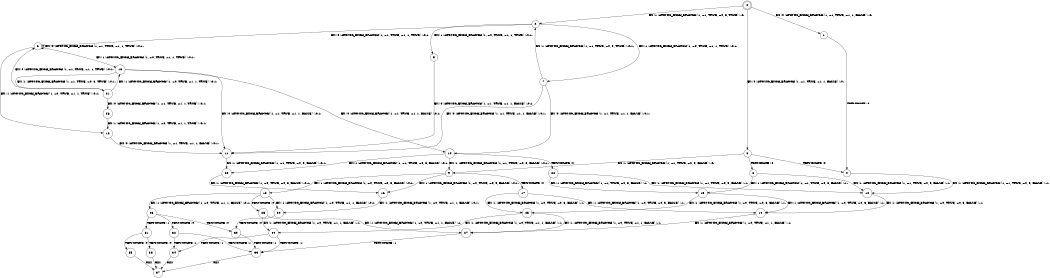 digraph BCG {
size = "7, 10.5";
center = TRUE;
node [shape = circle];
0 [peripheries = 2];
0 -> 1 [label = "EX !0 !ATOMIC_EXCH_BRANCH (1, +1, TRUE, +1, 1, FALSE) !:0:"];
0 -> 2 [label = "EX !1 !ATOMIC_EXCH_BRANCH (1, +1, TRUE, +0, 3, TRUE) !:0:"];
0 -> 3 [label = "EX !0 !ATOMIC_EXCH_BRANCH (1, +1, TRUE, +1, 1, FALSE) !:0:"];
1 -> 4 [label = "TERMINATE !0"];
2 -> 5 [label = "EX !1 !ATOMIC_EXCH_BRANCH (1, +0, TRUE, +1, 1, TRUE) !:0:1:"];
2 -> 6 [label = "EX !0 !ATOMIC_EXCH_BRANCH (1, +1, TRUE, +1, 1, TRUE) !:0:1:"];
2 -> 7 [label = "EX !1 !ATOMIC_EXCH_BRANCH (1, +0, TRUE, +1, 1, TRUE) !:0:1:"];
3 -> 4 [label = "TERMINATE !0"];
3 -> 8 [label = "TERMINATE !0"];
3 -> 9 [label = "EX !1 !ATOMIC_EXCH_BRANCH (1, +1, TRUE, +0, 3, FALSE) !:0:"];
4 -> 10 [label = "EX !1 !ATOMIC_EXCH_BRANCH (1, +1, TRUE, +0, 3, FALSE) !:1:"];
5 -> 11 [label = "EX !0 !ATOMIC_EXCH_BRANCH (1, +1, TRUE, +1, 1, FALSE) !:0:1:"];
6 -> 12 [label = "EX !1 !ATOMIC_EXCH_BRANCH (1, +0, TRUE, +1, 1, TRUE) !:0:1:"];
6 -> 13 [label = "EX !1 !ATOMIC_EXCH_BRANCH (1, +0, TRUE, +1, 1, TRUE) !:0:1:"];
6 -> 6 [label = "EX !0 !ATOMIC_EXCH_BRANCH (1, +1, TRUE, +1, 1, TRUE) !:0:1:"];
7 -> 11 [label = "EX !0 !ATOMIC_EXCH_BRANCH (1, +1, TRUE, +1, 1, FALSE) !:0:1:"];
7 -> 14 [label = "EX !0 !ATOMIC_EXCH_BRANCH (1, +1, TRUE, +1, 1, FALSE) !:0:1:"];
7 -> 2 [label = "EX !1 !ATOMIC_EXCH_BRANCH (1, +1, TRUE, +0, 3, TRUE) !:0:1:"];
8 -> 10 [label = "EX !1 !ATOMIC_EXCH_BRANCH (1, +1, TRUE, +0, 3, FALSE) !:1:"];
8 -> 15 [label = "EX !1 !ATOMIC_EXCH_BRANCH (1, +1, TRUE, +0, 3, FALSE) !:1:"];
9 -> 16 [label = "EX !1 !ATOMIC_EXCH_BRANCH (1, +0, TRUE, +0, 3, FALSE) !:0:1:"];
9 -> 17 [label = "TERMINATE !0"];
9 -> 18 [label = "EX !1 !ATOMIC_EXCH_BRANCH (1, +0, TRUE, +0, 3, FALSE) !:0:1:"];
10 -> 19 [label = "EX !1 !ATOMIC_EXCH_BRANCH (1, +0, TRUE, +0, 3, FALSE) !:1:"];
11 -> 20 [label = "EX !1 !ATOMIC_EXCH_BRANCH (1, +1, TRUE, +0, 3, FALSE) !:0:1:"];
12 -> 11 [label = "EX !0 !ATOMIC_EXCH_BRANCH (1, +1, TRUE, +1, 1, FALSE) !:0:1:"];
13 -> 11 [label = "EX !0 !ATOMIC_EXCH_BRANCH (1, +1, TRUE, +1, 1, FALSE) !:0:1:"];
13 -> 21 [label = "EX !1 !ATOMIC_EXCH_BRANCH (1, +1, TRUE, +0, 3, TRUE) !:0:1:"];
13 -> 14 [label = "EX !0 !ATOMIC_EXCH_BRANCH (1, +1, TRUE, +1, 1, FALSE) !:0:1:"];
14 -> 20 [label = "EX !1 !ATOMIC_EXCH_BRANCH (1, +1, TRUE, +0, 3, FALSE) !:0:1:"];
14 -> 22 [label = "TERMINATE !0"];
14 -> 9 [label = "EX !1 !ATOMIC_EXCH_BRANCH (1, +1, TRUE, +0, 3, FALSE) !:0:1:"];
15 -> 19 [label = "EX !1 !ATOMIC_EXCH_BRANCH (1, +0, TRUE, +0, 3, FALSE) !:1:"];
15 -> 23 [label = "EX !1 !ATOMIC_EXCH_BRANCH (1, +0, TRUE, +0, 3, FALSE) !:1:"];
16 -> 24 [label = "EX !1 !ATOMIC_EXCH_BRANCH (1, +0, TRUE, +1, 1, FALSE) !:0:1:"];
17 -> 19 [label = "EX !1 !ATOMIC_EXCH_BRANCH (1, +0, TRUE, +0, 3, FALSE) !:1:"];
17 -> 23 [label = "EX !1 !ATOMIC_EXCH_BRANCH (1, +0, TRUE, +0, 3, FALSE) !:1:"];
18 -> 24 [label = "EX !1 !ATOMIC_EXCH_BRANCH (1, +0, TRUE, +1, 1, FALSE) !:0:1:"];
18 -> 25 [label = "TERMINATE !0"];
18 -> 26 [label = "EX !1 !ATOMIC_EXCH_BRANCH (1, +0, TRUE, +1, 1, FALSE) !:0:1:"];
19 -> 27 [label = "EX !1 !ATOMIC_EXCH_BRANCH (1, +0, TRUE, +1, 1, FALSE) !:1:"];
20 -> 16 [label = "EX !1 !ATOMIC_EXCH_BRANCH (1, +0, TRUE, +0, 3, FALSE) !:0:1:"];
21 -> 28 [label = "EX !0 !ATOMIC_EXCH_BRANCH (1, +1, TRUE, +1, 1, TRUE) !:0:1:"];
21 -> 13 [label = "EX !1 !ATOMIC_EXCH_BRANCH (1, +0, TRUE, +1, 1, TRUE) !:0:1:"];
21 -> 6 [label = "EX !0 !ATOMIC_EXCH_BRANCH (1, +1, TRUE, +1, 1, TRUE) !:0:1:"];
22 -> 10 [label = "EX !1 !ATOMIC_EXCH_BRANCH (1, +1, TRUE, +0, 3, FALSE) !:1:"];
22 -> 15 [label = "EX !1 !ATOMIC_EXCH_BRANCH (1, +1, TRUE, +0, 3, FALSE) !:1:"];
23 -> 27 [label = "EX !1 !ATOMIC_EXCH_BRANCH (1, +0, TRUE, +1, 1, FALSE) !:1:"];
23 -> 29 [label = "EX !1 !ATOMIC_EXCH_BRANCH (1, +0, TRUE, +1, 1, FALSE) !:1:"];
24 -> 30 [label = "TERMINATE !0"];
25 -> 27 [label = "EX !1 !ATOMIC_EXCH_BRANCH (1, +0, TRUE, +1, 1, FALSE) !:1:"];
25 -> 29 [label = "EX !1 !ATOMIC_EXCH_BRANCH (1, +0, TRUE, +1, 1, FALSE) !:1:"];
26 -> 30 [label = "TERMINATE !0"];
26 -> 31 [label = "TERMINATE !1"];
26 -> 32 [label = "TERMINATE !0"];
27 -> 33 [label = "TERMINATE !1"];
28 -> 12 [label = "EX !1 !ATOMIC_EXCH_BRANCH (1, +0, TRUE, +1, 1, TRUE) !:0:1:"];
29 -> 33 [label = "TERMINATE !1"];
29 -> 34 [label = "TERMINATE !1"];
30 -> 33 [label = "TERMINATE !1"];
31 -> 35 [label = "TERMINATE !0"];
31 -> 36 [label = "TERMINATE !0"];
32 -> 33 [label = "TERMINATE !1"];
32 -> 34 [label = "TERMINATE !1"];
33 -> 37 [label = "exit"];
34 -> 37 [label = "exit"];
35 -> 37 [label = "exit"];
36 -> 37 [label = "exit"];
}
